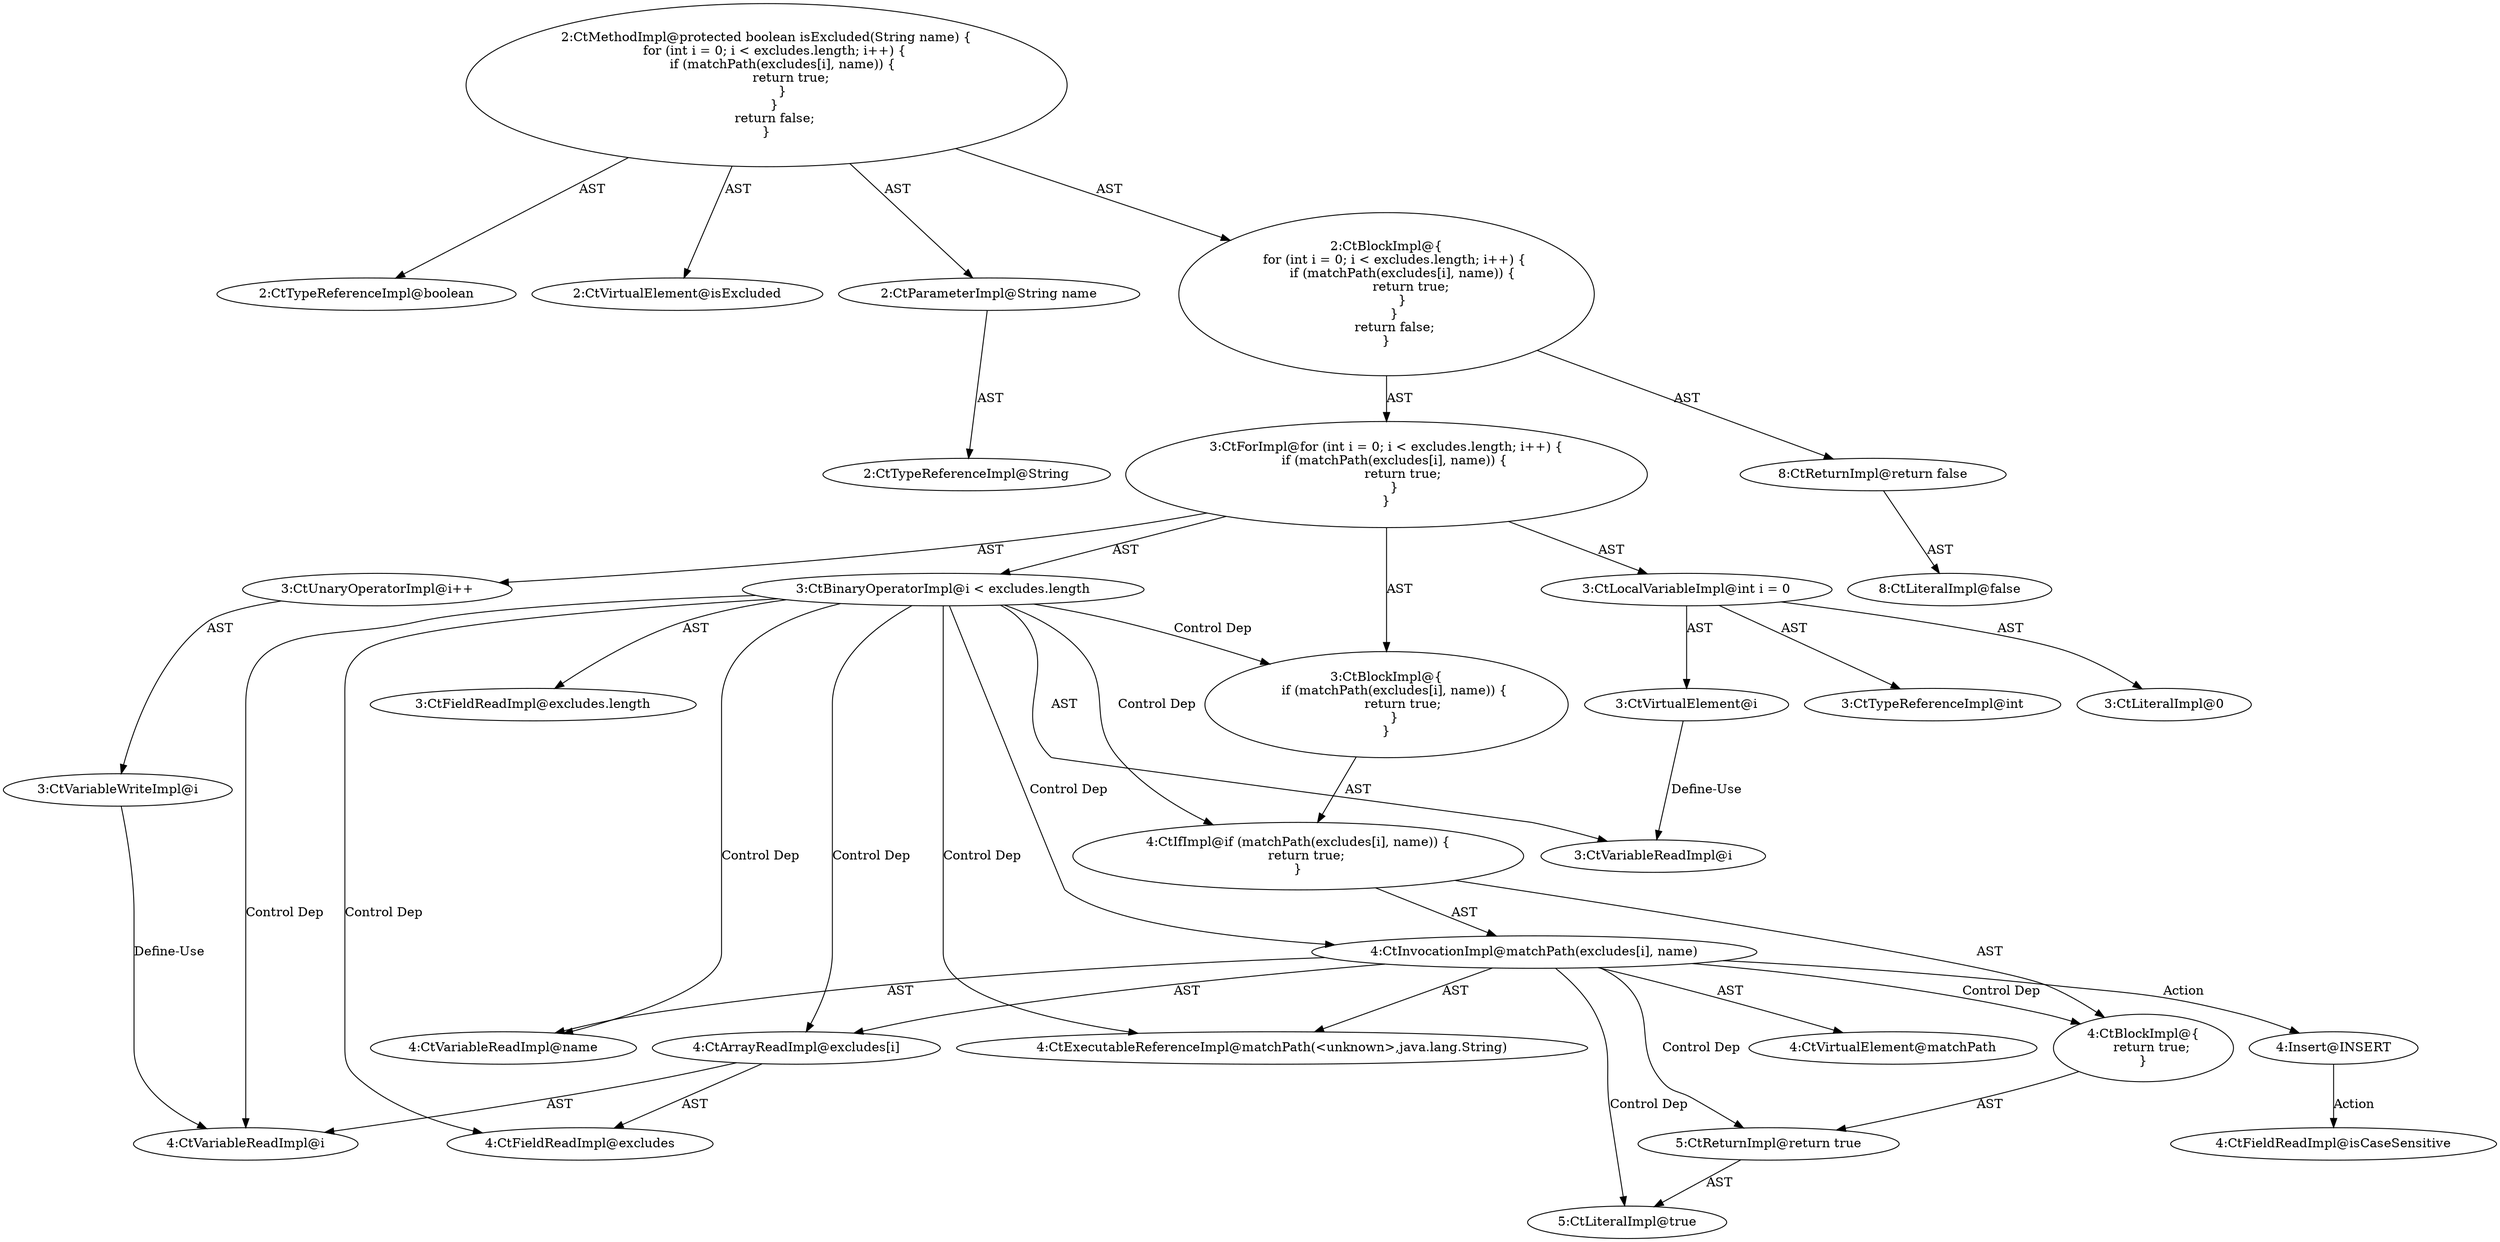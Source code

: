 digraph "isExcluded#?,String" {
0 [label="2:CtTypeReferenceImpl@boolean" shape=ellipse]
1 [label="2:CtVirtualElement@isExcluded" shape=ellipse]
2 [label="2:CtParameterImpl@String name" shape=ellipse]
3 [label="2:CtTypeReferenceImpl@String" shape=ellipse]
4 [label="3:CtTypeReferenceImpl@int" shape=ellipse]
5 [label="3:CtLiteralImpl@0" shape=ellipse]
6 [label="3:CtVirtualElement@i" shape=ellipse]
7 [label="3:CtLocalVariableImpl@int i = 0" shape=ellipse]
8 [label="3:CtVariableReadImpl@i" shape=ellipse]
9 [label="3:CtFieldReadImpl@excludes.length" shape=ellipse]
10 [label="3:CtBinaryOperatorImpl@i < excludes.length" shape=ellipse]
11 [label="3:CtVariableWriteImpl@i" shape=ellipse]
12 [label="3:CtUnaryOperatorImpl@i++" shape=ellipse]
13 [label="4:CtExecutableReferenceImpl@matchPath(<unknown>,java.lang.String)" shape=ellipse]
14 [label="4:CtVirtualElement@matchPath" shape=ellipse]
15 [label="4:CtFieldReadImpl@excludes" shape=ellipse]
16 [label="4:CtVariableReadImpl@i" shape=ellipse]
17 [label="4:CtArrayReadImpl@excludes[i]" shape=ellipse]
18 [label="4:CtVariableReadImpl@name" shape=ellipse]
19 [label="4:CtInvocationImpl@matchPath(excludes[i], name)" shape=ellipse]
20 [label="5:CtLiteralImpl@true" shape=ellipse]
21 [label="5:CtReturnImpl@return true" shape=ellipse]
22 [label="4:CtBlockImpl@\{
    return true;
\}" shape=ellipse]
23 [label="4:CtIfImpl@if (matchPath(excludes[i], name)) \{
    return true;
\}" shape=ellipse]
24 [label="3:CtBlockImpl@\{
    if (matchPath(excludes[i], name)) \{
        return true;
    \}
\}" shape=ellipse]
25 [label="3:CtForImpl@for (int i = 0; i < excludes.length; i++) \{
    if (matchPath(excludes[i], name)) \{
        return true;
    \}
\}" shape=ellipse]
26 [label="8:CtLiteralImpl@false" shape=ellipse]
27 [label="8:CtReturnImpl@return false" shape=ellipse]
28 [label="2:CtBlockImpl@\{
    for (int i = 0; i < excludes.length; i++) \{
        if (matchPath(excludes[i], name)) \{
            return true;
        \}
    \}
    return false;
\}" shape=ellipse]
29 [label="2:CtMethodImpl@protected boolean isExcluded(String name) \{
    for (int i = 0; i < excludes.length; i++) \{
        if (matchPath(excludes[i], name)) \{
            return true;
        \}
    \}
    return false;
\}" shape=ellipse]
30 [label="4:Insert@INSERT" shape=ellipse]
31 [label="4:CtFieldReadImpl@isCaseSensitive" shape=ellipse]
2 -> 3 [label="AST"];
6 -> 8 [label="Define-Use"];
7 -> 6 [label="AST"];
7 -> 4 [label="AST"];
7 -> 5 [label="AST"];
10 -> 8 [label="AST"];
10 -> 9 [label="AST"];
10 -> 24 [label="Control Dep"];
10 -> 23 [label="Control Dep"];
10 -> 19 [label="Control Dep"];
10 -> 13 [label="Control Dep"];
10 -> 17 [label="Control Dep"];
10 -> 15 [label="Control Dep"];
10 -> 16 [label="Control Dep"];
10 -> 18 [label="Control Dep"];
11 -> 16 [label="Define-Use"];
12 -> 11 [label="AST"];
17 -> 15 [label="AST"];
17 -> 16 [label="AST"];
19 -> 14 [label="AST"];
19 -> 13 [label="AST"];
19 -> 17 [label="AST"];
19 -> 18 [label="AST"];
19 -> 22 [label="Control Dep"];
19 -> 21 [label="Control Dep"];
19 -> 20 [label="Control Dep"];
19 -> 30 [label="Action"];
21 -> 20 [label="AST"];
22 -> 21 [label="AST"];
23 -> 19 [label="AST"];
23 -> 22 [label="AST"];
24 -> 23 [label="AST"];
25 -> 7 [label="AST"];
25 -> 10 [label="AST"];
25 -> 12 [label="AST"];
25 -> 24 [label="AST"];
27 -> 26 [label="AST"];
28 -> 25 [label="AST"];
28 -> 27 [label="AST"];
29 -> 1 [label="AST"];
29 -> 0 [label="AST"];
29 -> 2 [label="AST"];
29 -> 28 [label="AST"];
30 -> 31 [label="Action"];
}